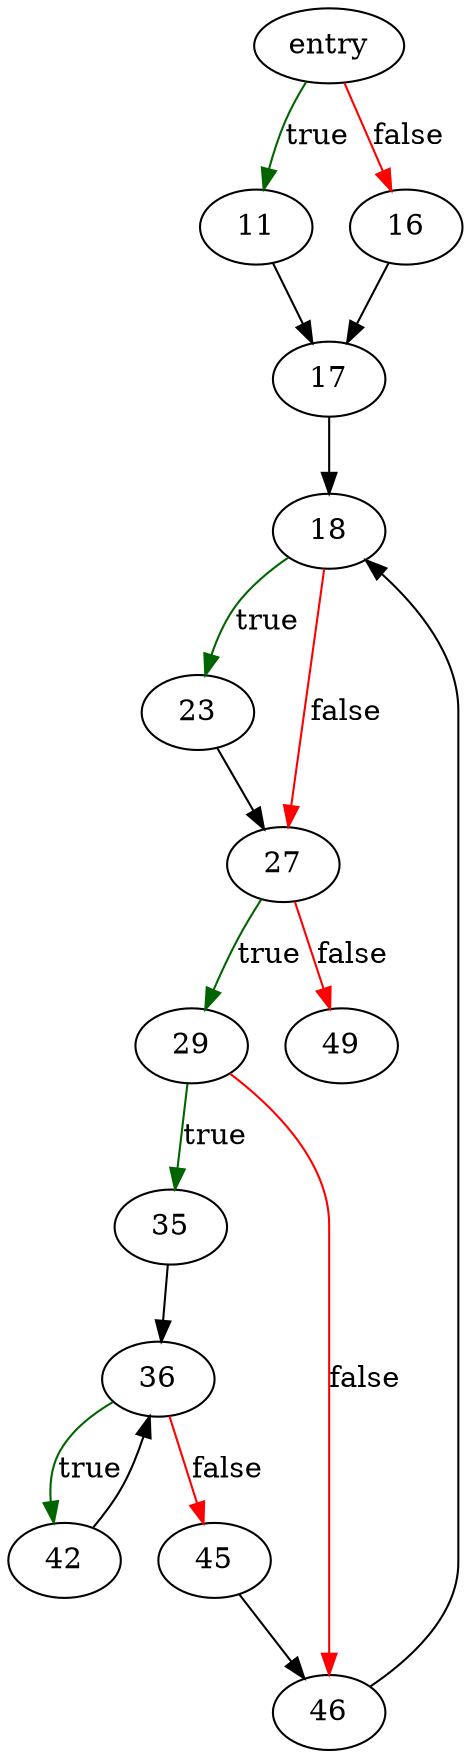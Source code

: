 digraph "sqlite3Utf8CharLen" {
	// Node definitions.
	2 [label=entry];
	11;
	16;
	17;
	18;
	23;
	27;
	29;
	35;
	36;
	42;
	45;
	46;
	49;

	// Edge definitions.
	2 -> 11 [
		color=darkgreen
		label=true
	];
	2 -> 16 [
		color=red
		label=false
	];
	11 -> 17;
	16 -> 17;
	17 -> 18;
	18 -> 23 [
		color=darkgreen
		label=true
	];
	18 -> 27 [
		color=red
		label=false
	];
	23 -> 27;
	27 -> 29 [
		color=darkgreen
		label=true
	];
	27 -> 49 [
		color=red
		label=false
	];
	29 -> 35 [
		color=darkgreen
		label=true
	];
	29 -> 46 [
		color=red
		label=false
	];
	35 -> 36;
	36 -> 42 [
		color=darkgreen
		label=true
	];
	36 -> 45 [
		color=red
		label=false
	];
	42 -> 36;
	45 -> 46;
	46 -> 18;
}